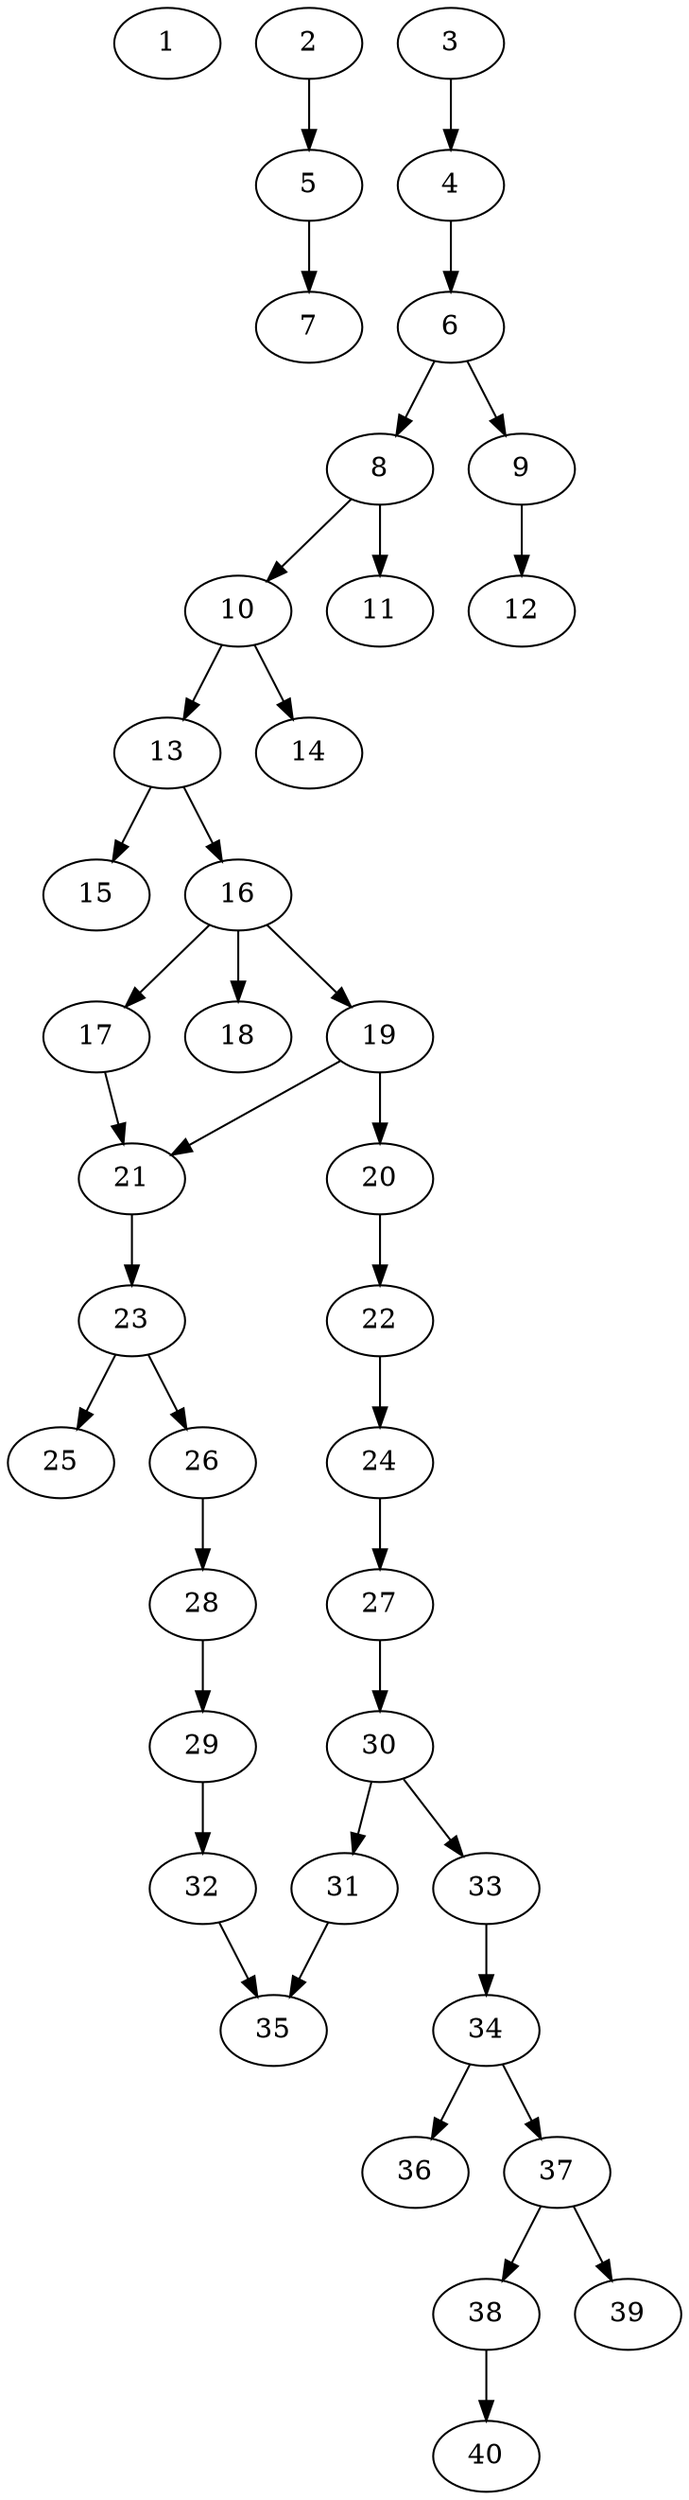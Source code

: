 // DAG automatically generated by daggen at Thu Oct  3 14:06:50 2019
// ./daggen --dot -n 40 --ccr 0.4 --fat 0.3 --regular 0.9 --density 0.5 --mindata 5242880 --maxdata 52428800 
digraph G {
  1 [size="76216320", alpha="0.07", expect_size="30486528"] 
  2 [size="16796160", alpha="0.17", expect_size="6718464"] 
  2 -> 5 [size ="6718464"]
  3 [size="110602240", alpha="0.19", expect_size="44240896"] 
  3 -> 4 [size ="44240896"]
  4 [size="45806080", alpha="0.10", expect_size="18322432"] 
  4 -> 6 [size ="18322432"]
  5 [size="40163840", alpha="0.13", expect_size="16065536"] 
  5 -> 7 [size ="16065536"]
  6 [size="55854080", alpha="0.12", expect_size="22341632"] 
  6 -> 8 [size ="22341632"]
  6 -> 9 [size ="22341632"]
  7 [size="84518400", alpha="0.09", expect_size="33807360"] 
  8 [size="101465600", alpha="0.06", expect_size="40586240"] 
  8 -> 10 [size ="40586240"]
  8 -> 11 [size ="40586240"]
  9 [size="35228160", alpha="0.03", expect_size="14091264"] 
  9 -> 12 [size ="14091264"]
  10 [size="59804160", alpha="0.12", expect_size="23921664"] 
  10 -> 13 [size ="23921664"]
  10 -> 14 [size ="23921664"]
  11 [size="119152640", alpha="0.11", expect_size="47661056"] 
  12 [size="43148800", alpha="0.16", expect_size="17259520"] 
  13 [size="24061440", alpha="0.15", expect_size="9624576"] 
  13 -> 15 [size ="9624576"]
  13 -> 16 [size ="9624576"]
  14 [size="18416640", alpha="0.03", expect_size="7366656"] 
  15 [size="76966400", alpha="0.11", expect_size="30786560"] 
  16 [size="32778240", alpha="0.02", expect_size="13111296"] 
  16 -> 17 [size ="13111296"]
  16 -> 18 [size ="13111296"]
  16 -> 19 [size ="13111296"]
  17 [size="105715200", alpha="0.02", expect_size="42286080"] 
  17 -> 21 [size ="42286080"]
  18 [size="40353280", alpha="0.10", expect_size="16141312"] 
  19 [size="78028800", alpha="0.05", expect_size="31211520"] 
  19 -> 20 [size ="31211520"]
  19 -> 21 [size ="31211520"]
  20 [size="93765120", alpha="0.06", expect_size="37506048"] 
  20 -> 22 [size ="37506048"]
  21 [size="47971840", alpha="0.18", expect_size="19188736"] 
  21 -> 23 [size ="19188736"]
  22 [size="111262720", alpha="0.10", expect_size="44505088"] 
  22 -> 24 [size ="44505088"]
  23 [size="84805120", alpha="0.19", expect_size="33922048"] 
  23 -> 25 [size ="33922048"]
  23 -> 26 [size ="33922048"]
  24 [size="52692480", alpha="0.13", expect_size="21076992"] 
  24 -> 27 [size ="21076992"]
  25 [size="70359040", alpha="0.12", expect_size="28143616"] 
  26 [size="17948160", alpha="0.18", expect_size="7179264"] 
  26 -> 28 [size ="7179264"]
  27 [size="32665600", alpha="0.16", expect_size="13066240"] 
  27 -> 30 [size ="13066240"]
  28 [size="42178560", alpha="0.10", expect_size="16871424"] 
  28 -> 29 [size ="16871424"]
  29 [size="100101120", alpha="0.07", expect_size="40040448"] 
  29 -> 32 [size ="40040448"]
  30 [size="13460480", alpha="0.12", expect_size="5384192"] 
  30 -> 31 [size ="5384192"]
  30 -> 33 [size ="5384192"]
  31 [size="50155520", alpha="0.14", expect_size="20062208"] 
  31 -> 35 [size ="20062208"]
  32 [size="37373440", alpha="0.02", expect_size="14949376"] 
  32 -> 35 [size ="14949376"]
  33 [size="96765440", alpha="0.12", expect_size="38706176"] 
  33 -> 34 [size ="38706176"]
  34 [size="89904640", alpha="0.03", expect_size="35961856"] 
  34 -> 36 [size ="35961856"]
  34 -> 37 [size ="35961856"]
  35 [size="49484800", alpha="0.05", expect_size="19793920"] 
  36 [size="120532480", alpha="0.09", expect_size="48212992"] 
  37 [size="109867520", alpha="0.10", expect_size="43947008"] 
  37 -> 38 [size ="43947008"]
  37 -> 39 [size ="43947008"]
  38 [size="88896000", alpha="0.15", expect_size="35558400"] 
  38 -> 40 [size ="35558400"]
  39 [size="28016640", alpha="0.11", expect_size="11206656"] 
  40 [size="67315200", alpha="0.01", expect_size="26926080"] 
}
